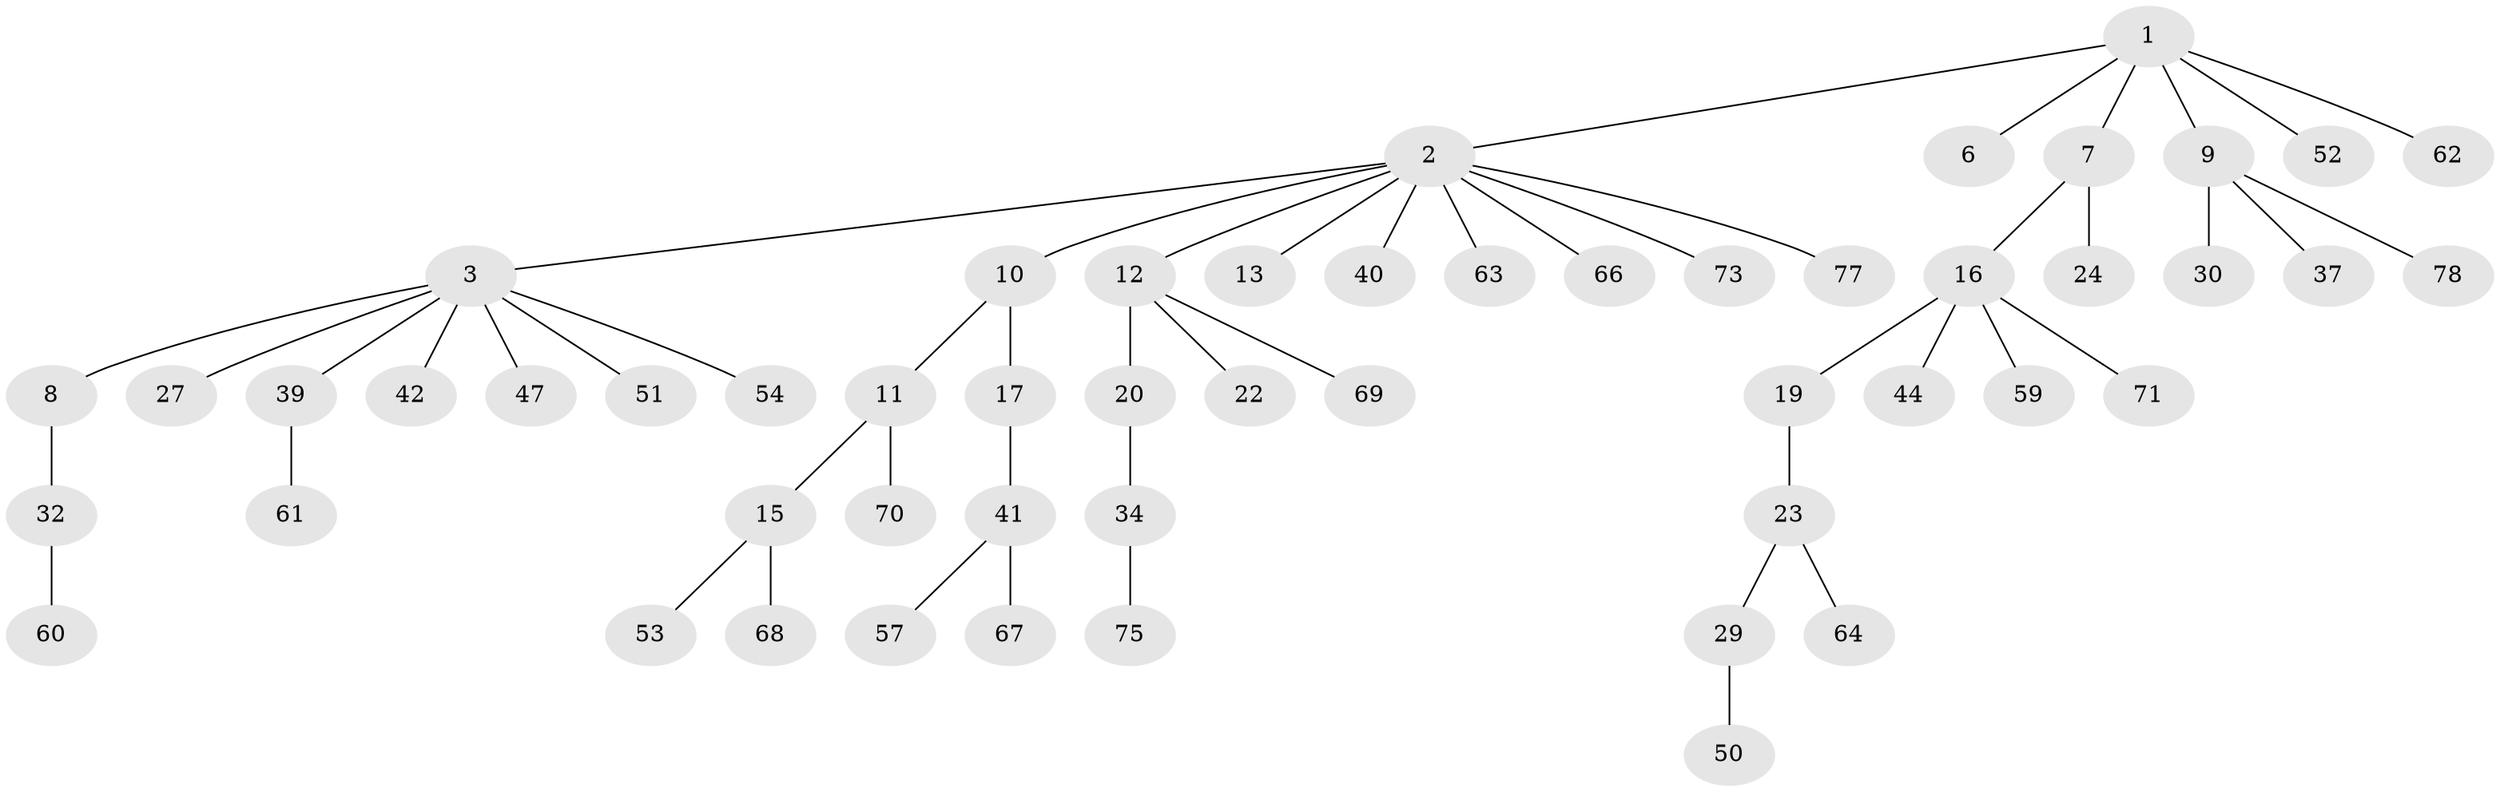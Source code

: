 // Generated by graph-tools (version 1.1) at 2025/52/02/27/25 19:52:12]
// undirected, 53 vertices, 52 edges
graph export_dot {
graph [start="1"]
  node [color=gray90,style=filled];
  1 [super="+5"];
  2 [super="+4"];
  3 [super="+14"];
  6;
  7 [super="+28"];
  8 [super="+25"];
  9 [super="+21"];
  10;
  11 [super="+36"];
  12 [super="+46"];
  13;
  15 [super="+31"];
  16 [super="+18"];
  17 [super="+26"];
  19;
  20;
  22;
  23 [super="+49"];
  24 [super="+55"];
  27 [super="+38"];
  29 [super="+33"];
  30 [super="+35"];
  32 [super="+56"];
  34 [super="+43"];
  37;
  39 [super="+48"];
  40;
  41 [super="+45"];
  42 [super="+65"];
  44;
  47;
  50;
  51 [super="+74"];
  52;
  53 [super="+58"];
  54;
  57;
  59;
  60;
  61 [super="+72"];
  62;
  63;
  64;
  66;
  67;
  68;
  69;
  70;
  71;
  73;
  75 [super="+76"];
  77;
  78;
  1 -- 2;
  1 -- 9;
  1 -- 52;
  1 -- 6;
  1 -- 7;
  1 -- 62;
  2 -- 3;
  2 -- 10;
  2 -- 13;
  2 -- 63;
  2 -- 73;
  2 -- 66;
  2 -- 40;
  2 -- 12;
  2 -- 77;
  3 -- 8;
  3 -- 42;
  3 -- 47;
  3 -- 51;
  3 -- 27;
  3 -- 54;
  3 -- 39;
  7 -- 16;
  7 -- 24;
  8 -- 32;
  9 -- 30;
  9 -- 37;
  9 -- 78;
  10 -- 11;
  10 -- 17;
  11 -- 15;
  11 -- 70;
  12 -- 20;
  12 -- 22;
  12 -- 69;
  15 -- 53;
  15 -- 68;
  16 -- 59;
  16 -- 71;
  16 -- 19;
  16 -- 44;
  17 -- 41;
  19 -- 23;
  20 -- 34;
  23 -- 29;
  23 -- 64;
  29 -- 50;
  32 -- 60;
  34 -- 75;
  39 -- 61;
  41 -- 57;
  41 -- 67;
}
